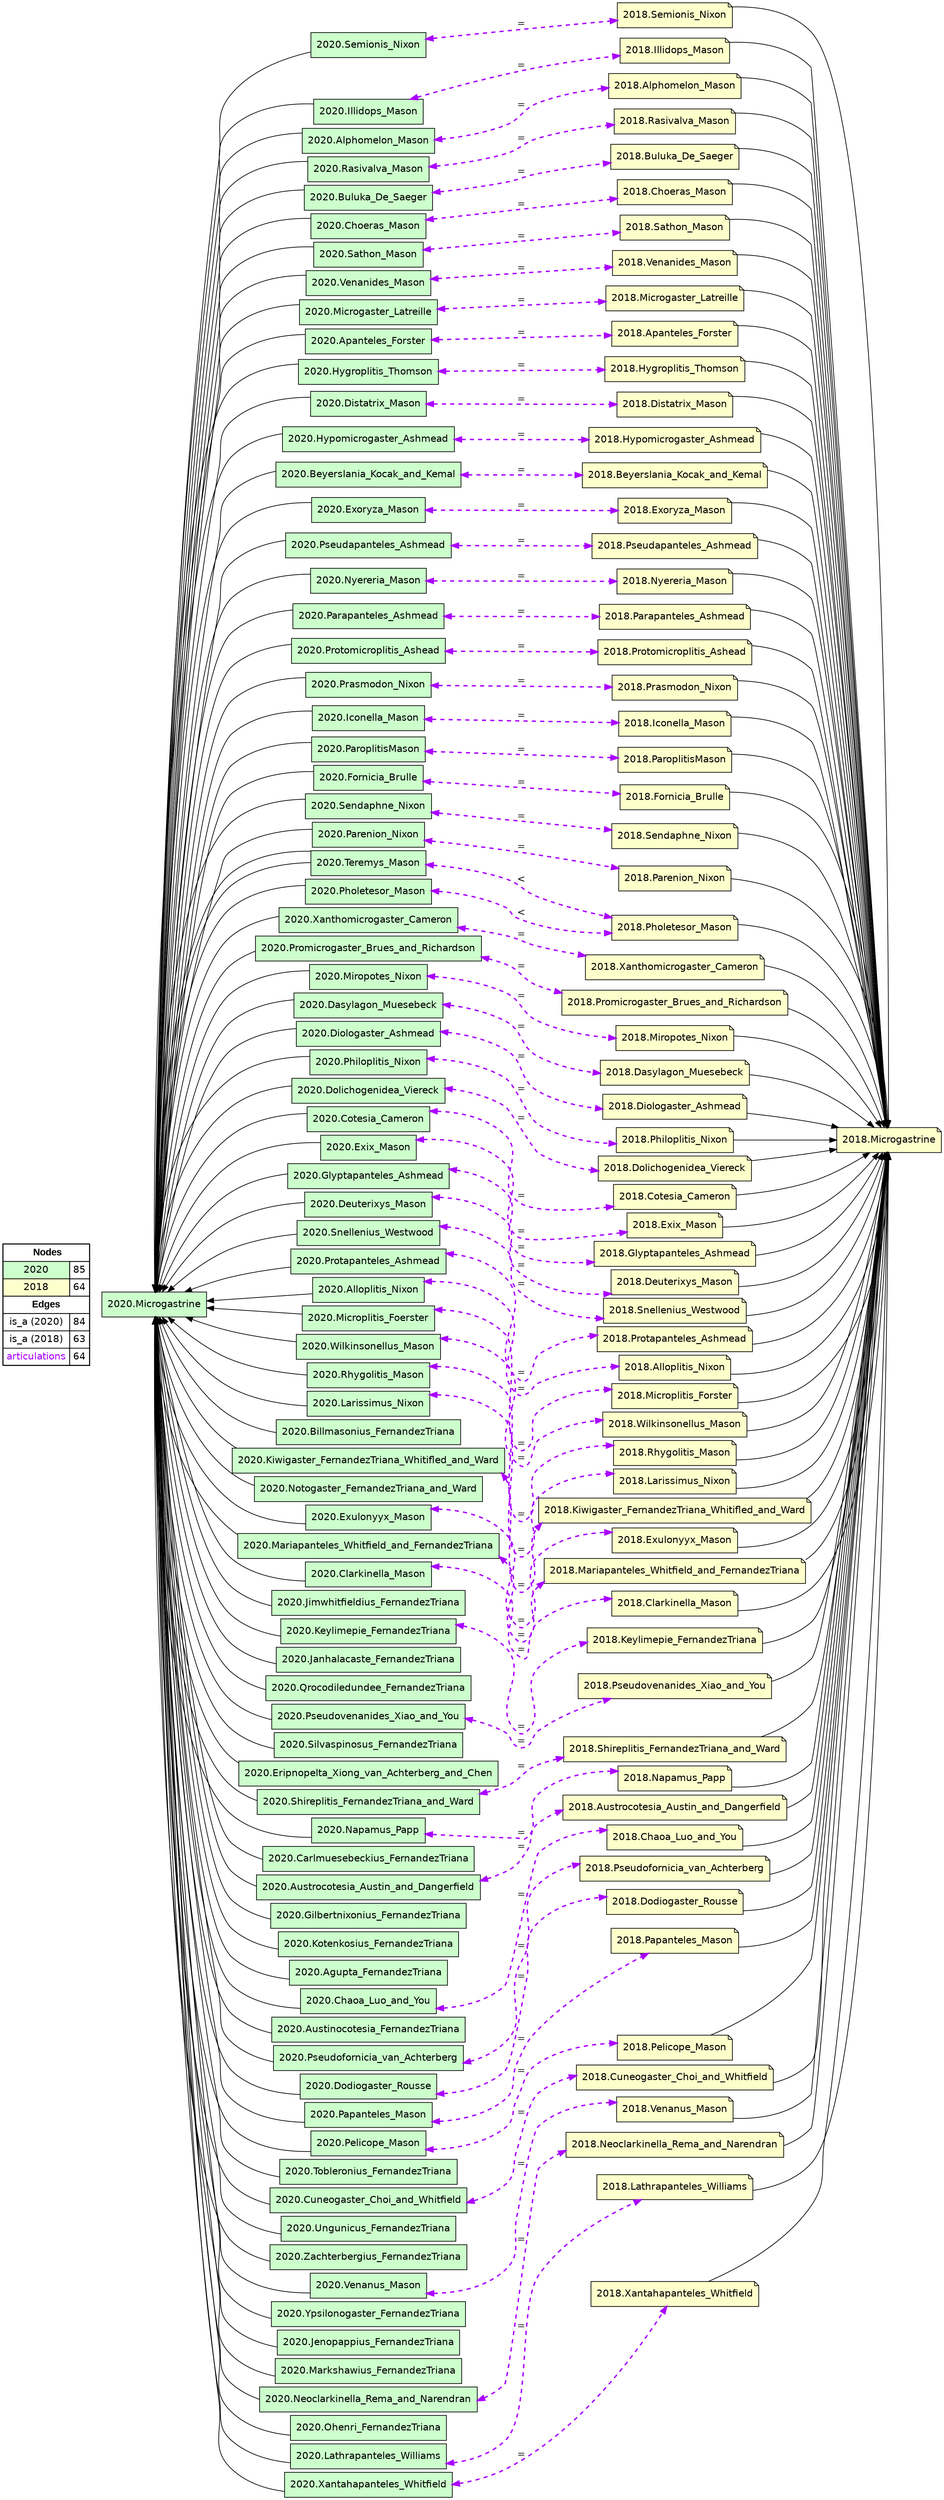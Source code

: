 digraph{
rankdir=LR
node[shape=circle style=filled fillcolor="#FFFFFF"] 
node[shape=box style=filled fillcolor="#CCFFCC" fontname="helvetica"] 
"2020.Semionis_Nixon"
"2020.Illidops_Mason"
"2020.Alphomelon_Mason"
"2020.Rasivalva_Mason"
"2020.Buluka_De_Saeger"
"2020.Choeras_Mason"
"2020.Sathon_Mason"
"2020.Venanides_Mason"
"2020.Microgaster_Latreille"
"2020.Apanteles_Forster"
"2020.Hygroplitis_Thomson"
"2020.Distatrix_Mason"
"2020.Hypomicrogaster_Ashmead"
"2020.Beyerslania_Kocak_and_Kemal"
"2020.Pholetesor_Mason"
"2020.Exoryza_Mason"
"2020.Microgastrine"
"2020.Pseudapanteles_Ashmead"
"2020.Nyereria_Mason"
"2020.Parapanteles_Ashmead"
"2020.Protomicroplitis_Ashead"
"2020.Prasmodon_Nixon"
"2020.Iconella_Mason"
"2020.ParoplitisMason"
"2020.Fornicia_Brulle"
"2020.Sendaphne_Nixon"
"2020.Parenion_Nixon"
"2020.Xanthomicrogaster_Cameron"
"2020.Promicrogaster_Brues_and_Richardson"
"2020.Miropotes_Nixon"
"2020.Dasylagon_Muesebeck"
"2020.Diologaster_Ashmead"
"2020.Philoplitis_Nixon"
"2020.Dolichogenidea_Viereck"
"2020.Cotesia_Cameron"
"2020.Exix_Mason"
"2020.Glyptapanteles_Ashmead"
"2020.Deuterixys_Mason"
"2020.Teremys_Mason"
"2020.Snellenius_Westwood"
"2020.Protapanteles_Ashmead"
"2020.Alloplitis_Nixon"
"2020.Microplitis_Foerster"
"2020.Wilkinsonellus_Mason"
"2020.Rhygolitis_Mason"
"2020.Larissimus_Nixon"
node[shape=circle style=filled fillcolor="#FFFFFF"] 
node[shape=note style=filled fillcolor="#FFFFCC" fontname="helvetica"] 
"2018.Semionis_Nixon"
"2018.Philoplitis_Nixon"
"2018.Prasmodon_Nixon"
"2018.Exoryza_Mason"
"2018.Deuterixys_Mason"
"2018.Beyerslania_Kocak_and_Kemal"
"2018.Microgaster_Latreille"
"2018.Exix_Mason"
"2018.Buluka_De_Saeger"
"2018.Choeras_Mason"
"2018.Diologaster_Ashmead"
"2018.Cotesia_Cameron"
"2018.Microgastrine"
"2018.Snellenius_Westwood"
"2018.Xanthomicrogaster_Cameron"
"2018.Larissimus_Nixon"
"2018.Parenion_Nixon"
"2018.Apanteles_Forster"
"2018.Promicrogaster_Brues_and_Richardson"
"2018.Sathon_Mason"
"2018.Venanides_Mason"
"2018.ParoplitisMason"
"2018.Hygroplitis_Thomson"
"2018.Protapanteles_Ashmead"
"2018.Microplitis_Forster"
"2018.Rasivalva_Mason"
"2018.Iconella_Mason"
"2018.Wilkinsonellus_Mason"
"2018.Hypomicrogaster_Ashmead"
"2018.Pseudapanteles_Ashmead"
"2018.Parapanteles_Ashmead"
"2018.Dasylagon_Muesebeck"
"2018.Illidops_Mason"
"2018.Miropotes_Nixon"
"2018.Alloplitis_Nixon"
"2018.Rhygolitis_Mason"
"2018.Nyereria_Mason"
"2018.Alphomelon_Mason"
"2018.Protomicroplitis_Ashead"
"2018.Dolichogenidea_Viereck"
"2018.Pholetesor_Mason"
"2018.Glyptapanteles_Ashmead"
"2018.Distatrix_Mason"
"2018.Sendaphne_Nixon"
"2018.Fornicia_Brulle"
edge[style=solid color="#000000" constraint=true penwidth=1 dir=forward]
edge[style=solid color="#000000" constraint=true penwidth=1 dir=forward]
"2020.Microgastrine" -> "2020.Microplitis_Foerster" [dir=back]
"2020.Microgastrine" -> "2020.Dolichogenidea_Viereck" [dir=back]
"2020.Microgastrine" -> "2020.Distatrix_Mason" [dir=back]
"2020.Microgastrine" -> "2020.Hygroplitis_Thomson" [dir=back]
"2020.Microgastrine" -> "2020.Buluka_De_Saeger" [dir=back]
"2020.Microgastrine" -> "2020.Hypomicrogaster_Ashmead" [dir=back]
"2020.Microgastrine" -> "2020.Deuterixys_Mason" [dir=back]
"2020.Microgastrine" -> "2020.Miropotes_Nixon" [dir=back]
"2020.Microgastrine" -> "2020.Cotesia_Cameron" [dir=back]
"2020.Microgastrine" -> "2020.Exoryza_Mason" [dir=back]
"2020.Microgastrine" -> "2020.Xanthomicrogaster_Cameron" [dir=back]
"2020.Microgastrine" -> "2020.ParoplitisMason" [dir=back]
"2020.Microgastrine" -> "2020.Sendaphne_Nixon" [dir=back]
"2020.Microgastrine" -> "2020.Prasmodon_Nixon" [dir=back]
"2020.Microgastrine" -> "2020.Larissimus_Nixon" [dir=back]
"2020.Microgastrine" -> "2020.Illidops_Mason" [dir=back]
"2020.Microgastrine" -> "2020.Sathon_Mason" [dir=back]
"2020.Microgastrine" -> "2020.Alphomelon_Mason" [dir=back]
"2020.Microgastrine" -> "2020.Rhygolitis_Mason" [dir=back]
"2020.Microgastrine" -> "2020.Pholetesor_Mason" [dir=back]
"2020.Microgastrine" -> "2020.Choeras_Mason" [dir=back]
"2020.Microgastrine" -> "2020.Microgaster_Latreille" [dir=back]
"2020.Microgastrine" -> "2020.Nyereria_Mason" [dir=back]
"2020.Microgastrine" -> "2020.Protomicroplitis_Ashead" [dir=back]
"2020.Microgastrine" -> "2020.Diologaster_Ashmead" [dir=back]
"2020.Microgastrine" -> "2020.Rasivalva_Mason" [dir=back]
"2020.Microgastrine" -> "2020.Parapanteles_Ashmead" [dir=back]
"2020.Microgastrine" -> "2020.Semionis_Nixon" [dir=back]
"2020.Microgastrine" -> "2020.Alloplitis_Nixon" [dir=back]
"2020.Microgastrine" -> "2020.Teremys_Mason" [dir=back]
"2020.Microgastrine" -> "2020.Beyerslania_Kocak_and_Kemal" [dir=back]
"2020.Microgastrine" -> "2020.Apanteles_Forster" [dir=back]
"2020.Microgastrine" -> "2020.Venanides_Mason" [dir=back]
"2020.Microgastrine" -> "2020.Promicrogaster_Brues_and_Richardson" [dir=back]
"2020.Microgastrine" -> "2020.Wilkinsonellus_Mason" [dir=back]
"2020.Microgastrine" -> "2020.Snellenius_Westwood" [dir=back]
"2020.Microgastrine" -> "2020.Pseudapanteles_Ashmead" [dir=back]
"2020.Microgastrine" -> "2020.Glyptapanteles_Ashmead" [dir=back]
"2020.Microgastrine" -> "2020.Exix_Mason" [dir=back]
"2020.Microgastrine" -> "2020.Fornicia_Brulle" [dir=back]
"2020.Microgastrine" -> "2020.Parenion_Nixon" [dir=back]
"2020.Microgastrine" -> "2020.Philoplitis_Nixon" [dir=back]
"2020.Microgastrine" -> "2020.Iconella_Mason" [dir=back]
"2020.Microgastrine" -> "2020.Protapanteles_Ashmead" [dir=back]
"2020.Microgastrine" -> "2020.Dasylagon_Muesebeck" [dir=back]
edge[style=solid color="#000000" constraint=true penwidth=1 dir=forward]
edge[style=solid color="#000000" constraint=true penwidth=1 dir=forward]
"2018.Distatrix_Mason" -> "2018.Microgastrine"
"2018.Prasmodon_Nixon" -> "2018.Microgastrine"
"2018.Deuterixys_Mason" -> "2018.Microgastrine"
"2018.Snellenius_Westwood" -> "2018.Microgastrine"
"2018.Apanteles_Forster" -> "2018.Microgastrine"
"2018.Exix_Mason" -> "2018.Microgastrine"
"2018.Rasivalva_Mason" -> "2018.Microgastrine"
"2018.Larissimus_Nixon" -> "2018.Microgastrine"
"2018.Alphomelon_Mason" -> "2018.Microgastrine"
"2018.Illidops_Mason" -> "2018.Microgastrine"
"2018.Iconella_Mason" -> "2018.Microgastrine"
"2018.Parapanteles_Ashmead" -> "2018.Microgastrine"
"2018.Venanides_Mason" -> "2018.Microgastrine"
"2018.Microplitis_Forster" -> "2018.Microgastrine"
"2018.Nyereria_Mason" -> "2018.Microgastrine"
"2018.Choeras_Mason" -> "2018.Microgastrine"
"2018.Pseudapanteles_Ashmead" -> "2018.Microgastrine"
"2018.Glyptapanteles_Ashmead" -> "2018.Microgastrine"
"2018.Sathon_Mason" -> "2018.Microgastrine"
"2018.Diologaster_Ashmead" -> "2018.Microgastrine"
"2018.Wilkinsonellus_Mason" -> "2018.Microgastrine"
"2018.Philoplitis_Nixon" -> "2018.Microgastrine"
"2018.Promicrogaster_Brues_and_Richardson" -> "2018.Microgastrine"
"2018.Fornicia_Brulle" -> "2018.Microgastrine"
"2018.Alloplitis_Nixon" -> "2018.Microgastrine"
"2018.Semionis_Nixon" -> "2018.Microgastrine"
"2018.Protapanteles_Ashmead" -> "2018.Microgastrine"
"2018.Parenion_Nixon" -> "2018.Microgastrine"
"2018.Dasylagon_Muesebeck" -> "2018.Microgastrine"
"2018.Buluka_De_Saeger" -> "2018.Microgastrine"
"2018.Xanthomicrogaster_Cameron" -> "2018.Microgastrine"
"2018.Microgaster_Latreille" -> "2018.Microgastrine"
"2018.Exoryza_Mason" -> "2018.Microgastrine"
"2018.Cotesia_Cameron" -> "2018.Microgastrine"
"2018.Sendaphne_Nixon" -> "2018.Microgastrine"
"2018.Rhygolitis_Mason" -> "2018.Microgastrine"
"2018.Pholetesor_Mason" -> "2018.Microgastrine"
"2018.ParoplitisMason" -> "2018.Microgastrine"
"2018.Beyerslania_Kocak_and_Kemal" -> "2018.Microgastrine"
"2018.Hygroplitis_Thomson" -> "2018.Microgastrine"
"2018.Hypomicrogaster_Ashmead" -> "2018.Microgastrine"
"2018.Protomicroplitis_Ashead" -> "2018.Microgastrine"
"2018.Dolichogenidea_Viereck" -> "2018.Microgastrine"
"2018.Miropotes_Nixon" -> "2018.Microgastrine"
edge[style=solid color="#000000" constraint=true penwidth=1 dir=forward]
edge[style=dashed color="#AA00FF" constraint=true penwidth=2 dir=both]
"2020.Alphomelon_Mason" -> "2018.Alphomelon_Mason" [label="="]
"2020.Philoplitis_Nixon" -> "2018.Philoplitis_Nixon" [label="="]
"2020.Semionis_Nixon" -> "2018.Semionis_Nixon" [label="="]
"2020.Larissimus_Nixon" -> "2018.Larissimus_Nixon" [label="="]
"2020.Microgaster_Latreille" -> "2018.Microgaster_Latreille" [label="="]
"2020.Sathon_Mason" -> "2018.Sathon_Mason" [label="="]
"2020.Parapanteles_Ashmead" -> "2018.Parapanteles_Ashmead" [label="="]
"2020.Protomicroplitis_Ashead" -> "2018.Protomicroplitis_Ashead" [label="="]
"2020.Apanteles_Forster" -> "2018.Apanteles_Forster" [label="="]
"2020.ParoplitisMason" -> "2018.ParoplitisMason" [label="="]
"2020.Dasylagon_Muesebeck" -> "2018.Dasylagon_Muesebeck" [label="="]
"2020.Microplitis_Foerster" -> "2018.Microplitis_Forster" [label="="]
"2020.Teremys_Mason" -> "2018.Pholetesor_Mason" [label="<"]
"2020.Iconella_Mason" -> "2018.Iconella_Mason" [label="="]
"2020.Rasivalva_Mason" -> "2018.Rasivalva_Mason" [label="="]
"2020.Illidops_Mason" -> "2018.Illidops_Mason" [label="="]
"2020.Nyereria_Mason" -> "2018.Nyereria_Mason" [label="="]
"2020.Protapanteles_Ashmead" -> "2018.Protapanteles_Ashmead" [label="="]
"2020.Choeras_Mason" -> "2018.Choeras_Mason" [label="="]
"2020.Exix_Mason" -> "2018.Exix_Mason" [label="="]
"2020.Fornicia_Brulle" -> "2018.Fornicia_Brulle" [label="="]
"2020.Hygroplitis_Thomson" -> "2018.Hygroplitis_Thomson" [label="="]
"2020.Glyptapanteles_Ashmead" -> "2018.Glyptapanteles_Ashmead" [label="="]
"2020.Hypomicrogaster_Ashmead" -> "2018.Hypomicrogaster_Ashmead" [label="="]
"2020.Distatrix_Mason" -> "2018.Distatrix_Mason" [label="="]
"2020.Miropotes_Nixon" -> "2018.Miropotes_Nixon" [label="="]
"2020.Cotesia_Cameron" -> "2018.Cotesia_Cameron" [label="="]
"2020.Venanides_Mason" -> "2018.Venanides_Mason" [label="="]
"2020.Buluka_De_Saeger" -> "2018.Buluka_De_Saeger" [label="="]
"2020.Rhygolitis_Mason" -> "2018.Rhygolitis_Mason" [label="="]
"2020.Dolichogenidea_Viereck" -> "2018.Dolichogenidea_Viereck" [label="="]
"2020.Beyerslania_Kocak_and_Kemal" -> "2018.Beyerslania_Kocak_and_Kemal" [label="="]
"2020.Pseudapanteles_Ashmead" -> "2018.Pseudapanteles_Ashmead" [label="="]
"2020.Xanthomicrogaster_Cameron" -> "2018.Xanthomicrogaster_Cameron" [label="="]
"2020.Deuterixys_Mason" -> "2018.Deuterixys_Mason" [label="="]
"2020.Snellenius_Westwood" -> "2018.Snellenius_Westwood" [label="="]
"2020.Parenion_Nixon" -> "2018.Parenion_Nixon" [label="="]
"2020.Sendaphne_Nixon" -> "2018.Sendaphne_Nixon" [label="="]
"2020.Diologaster_Ashmead" -> "2018.Diologaster_Ashmead" [label="="]
"2020.Wilkinsonellus_Mason" -> "2018.Wilkinsonellus_Mason" [label="="]
"2020.Pholetesor_Mason" -> "2018.Pholetesor_Mason" [label="<"]
"2020.Alloplitis_Nixon" -> "2018.Alloplitis_Nixon" [label="="]
"2020.Promicrogaster_Brues_and_Richardson" -> "2018.Promicrogaster_Brues_and_Richardson" [label="="]
"2020.Prasmodon_Nixon" -> "2018.Prasmodon_Nixon" [label="="]
"2020.Exoryza_Mason" -> "2018.Exoryza_Mason" [label="="]

node[shape=circle style=filled fillcolor="#FFFFFF"] 
node[shape=box style=filled fillcolor="#CCFFCC" fontname="helvetica"] 
"2020.Billmasonius_FernandezTriana"
"2020.Kiwigaster_FernandezTriana_Whitifled_and_Ward"
"2020.Notogaster_FernandezTriana_and_Ward"
"2020.Exulonyyx_Mason"
"2020.Mariapanteles_Whitfield_and_FernandezTriana"
"2020.Clarkinella_Mason"
"2020.Jimwhitfieldius_FernandezTriana"
"2020.Keylimepie_FernandezTriana"
"2020.Janhalacaste_FernandezTriana"
"2020.Qrocodiledundee_FernandezTriana"
"2020.Pseudovenanides_Xiao_and_You"
"2020.Silvaspinosus_FernandezTriana"
"2020.Eripnopelta_Xiong_van_Achterberg_and_Chen"
"2020.Shireplitis_FernandezTriana_and_Ward"
"2020.Napamus_Papp"
"2020.Microgastrine"
"2020.Carlmuesebeckius_FernandezTriana"
"2020.Austrocotesia_Austin_and_Dangerfield"
"2020.Gilbertnixonius_FernandezTriana"
"2020.Kotenkosius_FernandezTriana"
"2020.Agupta_FernandezTriana"
"2020.Chaoa_Luo_and_You"
"2020.Austinocotesia_FernandezTriana"
"2020.Pseudofornicia_van_Achterberg"
"2020.Dodiogaster_Rousse"
"2020.Papanteles_Mason"
"2020.Pelicope_Mason"
"2020.Tobleronius_FernandezTriana"
"2020.Cuneogaster_Choi_and_Whitfield"
"2020.Ungunicus_FernandezTriana"
"2020.Zachterbergius_FernandezTriana"
"2020.Venanus_Mason"
"2020.Ypsilonogaster_FernandezTriana"
"2020.Jenopappius_FernandezTriana"
"2020.Teremys_Mason"
"2020.Markshawius_FernandezTriana"
"2020.Neoclarkinella_Rema_and_Narendran"
"2020.Ohenri_FernandezTriana"
"2020.Lathrapanteles_Williams"
"2020.Xantahapanteles_Whitfield"
node[shape=circle style=filled fillcolor="#FFFFFF"] 
node[shape=note style=filled fillcolor="#FFFFCC" fontname="helvetica"] 
"2018.Pseudofornicia_van_Achterberg"
"2018.Pelicope_Mason"
"2018.Xantahapanteles_Whitfield"
"2018.Lathrapanteles_Williams"
"2018.Microgastrine"
"2018.Keylimepie_FernandezTriana"
"2018.Exulonyyx_Mason"
"2018.Napamus_Papp"
"2018.Mariapanteles_Whitfield_and_FernandezTriana"
"2018.Pseudovenanides_Xiao_and_You"
"2018.Papanteles_Mason"
"2018.Neoclarkinella_Rema_and_Narendran"
"2018.Clarkinella_Mason"
"2018.Austrocotesia_Austin_and_Dangerfield"
"2018.Venanus_Mason"
"2018.Kiwigaster_FernandezTriana_Whitifled_and_Ward"
"2018.Cuneogaster_Choi_and_Whitfield"
"2018.Chaoa_Luo_and_You"
"2018.Dodiogaster_Rousse"
"2018.Shireplitis_FernandezTriana_and_Ward"
edge[style=solid color="#000000" constraint=true penwidth=1 dir=forward]
edge[style=solid color="#000000" constraint=true penwidth=1 dir=forward]
"2020.Microgastrine" -> "2020.Shireplitis_FernandezTriana_and_Ward" [dir=back]
"2020.Microgastrine" -> "2020.Kiwigaster_FernandezTriana_Whitifled_and_Ward" [dir=back]
"2020.Microgastrine" -> "2020.Zachterbergius_FernandezTriana" [dir=back]
"2020.Microgastrine" -> "2020.Exulonyyx_Mason" [dir=back]
"2020.Microgastrine" -> "2020.Austrocotesia_Austin_and_Dangerfield" [dir=back]
"2020.Microgastrine" -> "2020.Eripnopelta_Xiong_van_Achterberg_and_Chen" [dir=back]
"2020.Microgastrine" -> "2020.Chaoa_Luo_and_You" [dir=back]
"2020.Microgastrine" -> "2020.Pseudofornicia_van_Achterberg" [dir=back]
"2020.Microgastrine" -> "2020.Agupta_FernandezTriana" [dir=back]
"2020.Microgastrine" -> "2020.Ungunicus_FernandezTriana" [dir=back]
"2020.Microgastrine" -> "2020.Cuneogaster_Choi_and_Whitfield" [dir=back]
"2020.Microgastrine" -> "2020.Xantahapanteles_Whitfield" [dir=back]
"2020.Microgastrine" -> "2020.Silvaspinosus_FernandezTriana" [dir=back]
"2020.Microgastrine" -> "2020.Papanteles_Mason" [dir=back]
"2020.Microgastrine" -> "2020.Austinocotesia_FernandezTriana" [dir=back]
"2020.Microgastrine" -> "2020.Venanus_Mason" [dir=back]
"2020.Microgastrine" -> "2020.Neoclarkinella_Rema_and_Narendran" [dir=back]
"2020.Microgastrine" -> "2020.Jenopappius_FernandezTriana" [dir=back]
"2020.Microgastrine" -> "2020.Kotenkosius_FernandezTriana" [dir=back]
"2020.Microgastrine" -> "2020.Markshawius_FernandezTriana" [dir=back]
"2020.Microgastrine" -> "2020.Lathrapanteles_Williams" [dir=back]
"2020.Microgastrine" -> "2020.Ypsilonogaster_FernandezTriana" [dir=back]
"2020.Microgastrine" -> "2020.Teremys_Mason" [dir=back]
"2020.Microgastrine" -> "2020.Pseudovenanides_Xiao_and_You" [dir=back]
"2020.Microgastrine" -> "2020.Jimwhitfieldius_FernandezTriana" [dir=back]
"2020.Microgastrine" -> "2020.Mariapanteles_Whitfield_and_FernandezTriana" [dir=back]
"2020.Microgastrine" -> "2020.Carlmuesebeckius_FernandezTriana" [dir=back]
"2020.Microgastrine" -> "2020.Ohenri_FernandezTriana" [dir=back]
"2020.Microgastrine" -> "2020.Keylimepie_FernandezTriana" [dir=back]
"2020.Microgastrine" -> "2020.Clarkinella_Mason" [dir=back]
"2020.Microgastrine" -> "2020.Pelicope_Mason" [dir=back]
"2020.Microgastrine" -> "2020.Dodiogaster_Rousse" [dir=back]
"2020.Microgastrine" -> "2020.Janhalacaste_FernandezTriana" [dir=back]
"2020.Microgastrine" -> "2020.Tobleronius_FernandezTriana" [dir=back]
"2020.Microgastrine" -> "2020.Notogaster_FernandezTriana_and_Ward" [dir=back]
"2020.Microgastrine" -> "2020.Gilbertnixonius_FernandezTriana" [dir=back]
"2020.Microgastrine" -> "2020.Napamus_Papp" [dir=back]
"2020.Microgastrine" -> "2020.Billmasonius_FernandezTriana" [dir=back]
"2020.Microgastrine" -> "2020.Qrocodiledundee_FernandezTriana" [dir=back]
edge[style=solid color="#000000" constraint=true penwidth=1 dir=forward]
edge[style=solid color="#000000" constraint=true penwidth=1 dir=forward]
"2018.Austrocotesia_Austin_and_Dangerfield" -> "2018.Microgastrine"
"2018.Keylimepie_FernandezTriana" -> "2018.Microgastrine"
"2018.Lathrapanteles_Williams" -> "2018.Microgastrine"
"2018.Neoclarkinella_Rema_and_Narendran" -> "2018.Microgastrine"
"2018.Pseudovenanides_Xiao_and_You" -> "2018.Microgastrine"
"2018.Venanus_Mason" -> "2018.Microgastrine"
"2018.Dodiogaster_Rousse" -> "2018.Microgastrine"
"2018.Shireplitis_FernandezTriana_and_Ward" -> "2018.Microgastrine"
"2018.Cuneogaster_Choi_and_Whitfield" -> "2018.Microgastrine"
"2018.Chaoa_Luo_and_You" -> "2018.Microgastrine"
"2018.Papanteles_Mason" -> "2018.Microgastrine"
"2018.Clarkinella_Mason" -> "2018.Microgastrine"
"2018.Exulonyyx_Mason" -> "2018.Microgastrine"
"2018.Kiwigaster_FernandezTriana_Whitifled_and_Ward" -> "2018.Microgastrine"
"2018.Mariapanteles_Whitfield_and_FernandezTriana" -> "2018.Microgastrine"
"2018.Napamus_Papp" -> "2018.Microgastrine"
"2018.Pseudofornicia_van_Achterberg" -> "2018.Microgastrine"
"2018.Xantahapanteles_Whitfield" -> "2018.Microgastrine"
"2018.Pelicope_Mason" -> "2018.Microgastrine"
edge[style=solid color="#000000" constraint=true penwidth=1 dir=forward]
edge[style=dashed color="#AA00FF" constraint=true penwidth=2 dir=both]
"2020.Keylimepie_FernandezTriana" -> "2018.Keylimepie_FernandezTriana" [label="="]
"2020.Clarkinella_Mason" -> "2018.Clarkinella_Mason" [label="="]
"2020.Cuneogaster_Choi_and_Whitfield" -> "2018.Cuneogaster_Choi_and_Whitfield" [label="="]
"2020.Neoclarkinella_Rema_and_Narendran" -> "2018.Neoclarkinella_Rema_and_Narendran" [label="="]
"2020.Shireplitis_FernandezTriana_and_Ward" -> "2018.Shireplitis_FernandezTriana_and_Ward" [label="="]
"2020.Mariapanteles_Whitfield_and_FernandezTriana" -> "2018.Mariapanteles_Whitfield_and_FernandezTriana" [label="="]
"2020.Chaoa_Luo_and_You" -> "2018.Chaoa_Luo_and_You" [label="="]
"2020.Pseudofornicia_van_Achterberg" -> "2018.Pseudofornicia_van_Achterberg" [label="="]
"2020.Venanus_Mason" -> "2018.Venanus_Mason" [label="="]
"2020.Lathrapanteles_Williams" -> "2018.Lathrapanteles_Williams" [label="="]
"2020.Napamus_Papp" -> "2018.Napamus_Papp" [label="="]
"2020.Exulonyyx_Mason" -> "2018.Exulonyyx_Mason" [label="="]
"2020.Papanteles_Mason" -> "2018.Papanteles_Mason" [label="="]
"2020.Pelicope_Mason" -> "2018.Pelicope_Mason" [label="="]
"2020.Pseudovenanides_Xiao_and_You" -> "2018.Pseudovenanides_Xiao_and_You" [label="="]
"2020.Kiwigaster_FernandezTriana_Whitifled_and_Ward" -> "2018.Kiwigaster_FernandezTriana_Whitifled_and_Ward" [label="="]
"2020.Xantahapanteles_Whitfield" -> "2018.Xantahapanteles_Whitfield" [label="="]
"2020.Austrocotesia_Austin_and_Dangerfield" -> "2018.Austrocotesia_Austin_and_Dangerfield" [label="="]
"2020.Dodiogaster_Rousse" -> "2018.Dodiogaster_Rousse" [label="="]

node[shape=box] 
{rank=source Legend [fillcolor= white margin=0 label=< 
 <TABLE BORDER="0" CELLBORDER="1" CELLSPACING="0" CELLPADDING="4"> 
<TR> <TD COLSPAN="2"><font face="Arial Black"> Nodes</font></TD> </TR> 
<TR> 
 <TD bgcolor="#CCFFCC" fontname="helvetica">2020</TD> 
 <TD>85</TD> 
 </TR> 
<TR> 
 <TD bgcolor="#FFFFCC" fontname="helvetica">2018</TD> 
 <TD>64</TD> 
 </TR> 
<TR> <TD COLSPAN="2"><font face = "Arial Black"> Edges </font></TD> </TR> 
<TR> 
 <TD><font color ="#000000">is_a (2020)</font></TD><TD>84</TD>
</TR>
<TR> 
 <TD><font color ="#000000">is_a (2018)</font></TD><TD>63</TD>
</TR>
<TR> 
 <TD><font color ="#AA00FF">articulations</font></TD><TD>64</TD>
</TR>
</TABLE> 
 >] } 
}